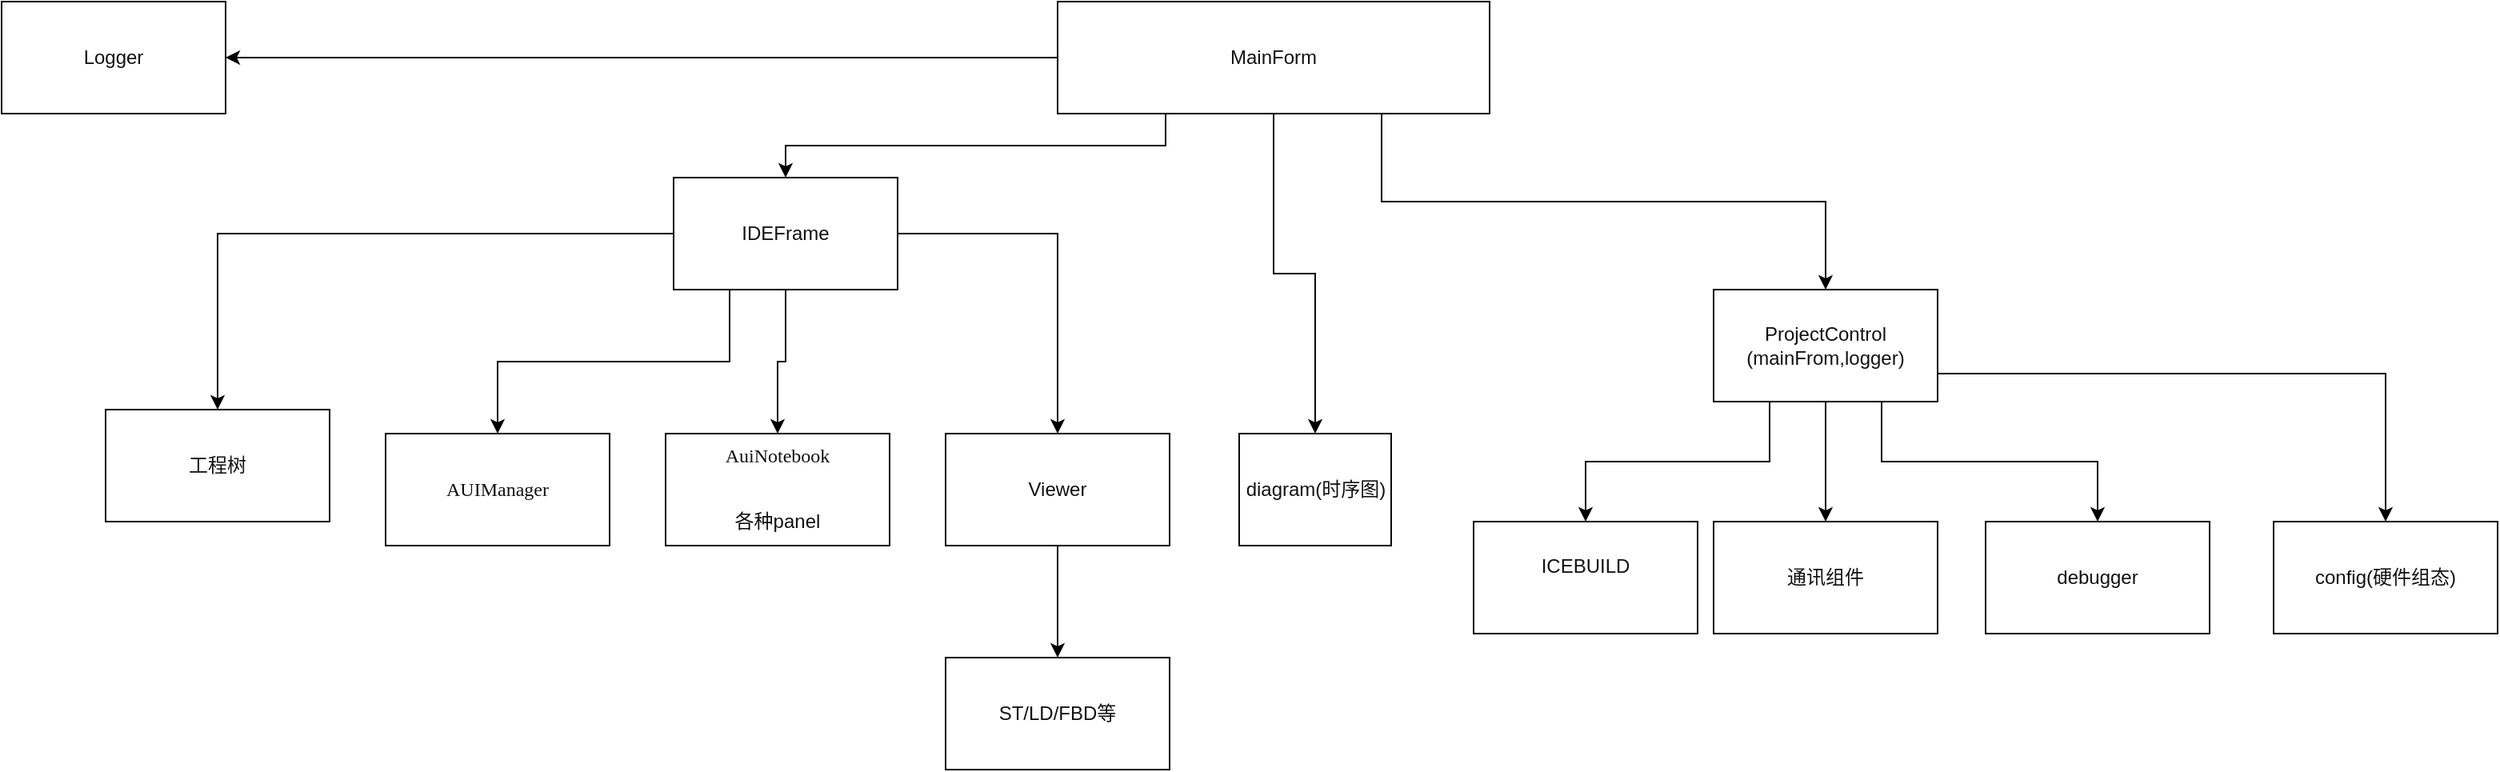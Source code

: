 <mxfile version="12.3.1" type="github" pages="1">
  <diagram id="YTI-wykyhFXnW_U7o8Pz" name="Page-1">
    <mxGraphModel dx="2198" dy="764" grid="1" gridSize="10" guides="1" tooltips="1" connect="1" arrows="1" fold="1" page="1" pageScale="1" pageWidth="827" pageHeight="1169" math="0" shadow="0">
      <root>
        <mxCell id="0"/>
        <mxCell id="1" parent="0"/>
        <mxCell id="JWwVjYSpnplKkP4Ghm3m-4" value="" style="edgeStyle=orthogonalEdgeStyle;rounded=0;orthogonalLoop=1;jettySize=auto;html=1;fontColor=#121212;exitX=0.25;exitY=1;exitDx=0;exitDy=0;" edge="1" parent="1" source="JWwVjYSpnplKkP4Ghm3m-2" target="JWwVjYSpnplKkP4Ghm3m-3">
          <mxGeometry relative="1" as="geometry"/>
        </mxCell>
        <mxCell id="JWwVjYSpnplKkP4Ghm3m-29" value="" style="edgeStyle=orthogonalEdgeStyle;rounded=0;orthogonalLoop=1;jettySize=auto;html=1;fontColor=#121212;" edge="1" parent="1" source="JWwVjYSpnplKkP4Ghm3m-2" target="JWwVjYSpnplKkP4Ghm3m-28">
          <mxGeometry relative="1" as="geometry"/>
        </mxCell>
        <mxCell id="JWwVjYSpnplKkP4Ghm3m-2" value="MainForm" style="rounded=0;whiteSpace=wrap;html=1;strokeColor=#000000;fontColor=#121212;" vertex="1" parent="1">
          <mxGeometry x="300" y="60" width="270" height="70" as="geometry"/>
        </mxCell>
        <mxCell id="JWwVjYSpnplKkP4Ghm3m-28" value="diagram(时序图)" style="rounded=0;whiteSpace=wrap;html=1;strokeColor=#000000;fontColor=#121212;" vertex="1" parent="1">
          <mxGeometry x="413.5" y="330" width="95" height="70" as="geometry"/>
        </mxCell>
        <mxCell id="JWwVjYSpnplKkP4Ghm3m-6" value="" style="edgeStyle=orthogonalEdgeStyle;rounded=0;orthogonalLoop=1;jettySize=auto;html=1;fontColor=#121212;exitX=0.25;exitY=1;exitDx=0;exitDy=0;" edge="1" parent="1" source="JWwVjYSpnplKkP4Ghm3m-3" target="JWwVjYSpnplKkP4Ghm3m-5">
          <mxGeometry relative="1" as="geometry"/>
        </mxCell>
        <mxCell id="JWwVjYSpnplKkP4Ghm3m-8" value="" style="edgeStyle=orthogonalEdgeStyle;rounded=0;orthogonalLoop=1;jettySize=auto;html=1;fontColor=#121212;" edge="1" parent="1" source="JWwVjYSpnplKkP4Ghm3m-3" target="JWwVjYSpnplKkP4Ghm3m-7">
          <mxGeometry relative="1" as="geometry"/>
        </mxCell>
        <mxCell id="JWwVjYSpnplKkP4Ghm3m-12" value="" style="edgeStyle=orthogonalEdgeStyle;rounded=0;orthogonalLoop=1;jettySize=auto;html=1;fontColor=#121212;exitX=0.75;exitY=1;exitDx=0;exitDy=0;" edge="1" parent="1" source="JWwVjYSpnplKkP4Ghm3m-2" target="JWwVjYSpnplKkP4Ghm3m-11">
          <mxGeometry relative="1" as="geometry"/>
        </mxCell>
        <mxCell id="JWwVjYSpnplKkP4Ghm3m-14" value="" style="edgeStyle=orthogonalEdgeStyle;rounded=0;orthogonalLoop=1;jettySize=auto;html=1;fontColor=#121212;exitX=0;exitY=0.5;exitDx=0;exitDy=0;" edge="1" parent="1" source="JWwVjYSpnplKkP4Ghm3m-2" target="JWwVjYSpnplKkP4Ghm3m-13">
          <mxGeometry relative="1" as="geometry"/>
        </mxCell>
        <mxCell id="JWwVjYSpnplKkP4Ghm3m-23" value="" style="edgeStyle=orthogonalEdgeStyle;rounded=0;orthogonalLoop=1;jettySize=auto;html=1;fontColor=#121212;" edge="1" parent="1" source="JWwVjYSpnplKkP4Ghm3m-3" target="JWwVjYSpnplKkP4Ghm3m-22">
          <mxGeometry relative="1" as="geometry"/>
        </mxCell>
        <mxCell id="JWwVjYSpnplKkP4Ghm3m-34" value="" style="edgeStyle=orthogonalEdgeStyle;rounded=0;orthogonalLoop=1;jettySize=auto;html=1;fontColor=#121212;" edge="1" parent="1" source="JWwVjYSpnplKkP4Ghm3m-3" target="JWwVjYSpnplKkP4Ghm3m-33">
          <mxGeometry relative="1" as="geometry"/>
        </mxCell>
        <mxCell id="JWwVjYSpnplKkP4Ghm3m-3" value="&lt;div&gt;IDEFrame&lt;/div&gt;" style="rounded=0;whiteSpace=wrap;html=1;strokeColor=#000000;fontColor=#121212;" vertex="1" parent="1">
          <mxGeometry x="60" y="170" width="140" height="70" as="geometry"/>
        </mxCell>
        <mxCell id="JWwVjYSpnplKkP4Ghm3m-33" value="工程树" style="rounded=0;whiteSpace=wrap;html=1;strokeColor=#000000;fontColor=#121212;" vertex="1" parent="1">
          <mxGeometry x="-295" y="315" width="140" height="70" as="geometry"/>
        </mxCell>
        <mxCell id="JWwVjYSpnplKkP4Ghm3m-25" value="" style="edgeStyle=orthogonalEdgeStyle;rounded=0;orthogonalLoop=1;jettySize=auto;html=1;fontColor=#121212;" edge="1" parent="1" source="JWwVjYSpnplKkP4Ghm3m-22" target="JWwVjYSpnplKkP4Ghm3m-24">
          <mxGeometry relative="1" as="geometry"/>
        </mxCell>
        <mxCell id="JWwVjYSpnplKkP4Ghm3m-22" value="&lt;div&gt;Viewer&lt;/div&gt;" style="rounded=0;whiteSpace=wrap;html=1;strokeColor=#000000;fontColor=#121212;" vertex="1" parent="1">
          <mxGeometry x="230" y="330" width="140" height="70" as="geometry"/>
        </mxCell>
        <mxCell id="JWwVjYSpnplKkP4Ghm3m-24" value="ST/LD/FBD等" style="rounded=0;whiteSpace=wrap;html=1;strokeColor=#000000;fontColor=#121212;" vertex="1" parent="1">
          <mxGeometry x="230" y="470" width="140" height="70" as="geometry"/>
        </mxCell>
        <mxCell id="JWwVjYSpnplKkP4Ghm3m-13" value="&lt;div&gt;Logger&lt;/div&gt;" style="rounded=0;whiteSpace=wrap;html=1;strokeColor=#000000;fontColor=#121212;" vertex="1" parent="1">
          <mxGeometry x="-360" y="60" width="140" height="70" as="geometry"/>
        </mxCell>
        <mxCell id="JWwVjYSpnplKkP4Ghm3m-16" value="" style="edgeStyle=orthogonalEdgeStyle;rounded=0;orthogonalLoop=1;jettySize=auto;html=1;fontColor=#121212;exitX=0.25;exitY=1;exitDx=0;exitDy=0;" edge="1" parent="1" source="JWwVjYSpnplKkP4Ghm3m-11" target="JWwVjYSpnplKkP4Ghm3m-15">
          <mxGeometry relative="1" as="geometry"/>
        </mxCell>
        <mxCell id="JWwVjYSpnplKkP4Ghm3m-18" value="" style="edgeStyle=orthogonalEdgeStyle;rounded=0;orthogonalLoop=1;jettySize=auto;html=1;fontColor=#121212;exitX=0.5;exitY=1;exitDx=0;exitDy=0;" edge="1" parent="1" source="JWwVjYSpnplKkP4Ghm3m-11" target="JWwVjYSpnplKkP4Ghm3m-17">
          <mxGeometry relative="1" as="geometry"/>
        </mxCell>
        <mxCell id="JWwVjYSpnplKkP4Ghm3m-20" value="" style="edgeStyle=orthogonalEdgeStyle;rounded=0;orthogonalLoop=1;jettySize=auto;html=1;fontColor=#121212;exitX=1;exitY=0.75;exitDx=0;exitDy=0;" edge="1" parent="1" source="JWwVjYSpnplKkP4Ghm3m-11" target="JWwVjYSpnplKkP4Ghm3m-19">
          <mxGeometry relative="1" as="geometry"/>
        </mxCell>
        <mxCell id="JWwVjYSpnplKkP4Ghm3m-32" value="" style="edgeStyle=orthogonalEdgeStyle;rounded=0;orthogonalLoop=1;jettySize=auto;html=1;fontColor=#121212;exitX=0.75;exitY=1;exitDx=0;exitDy=0;" edge="1" parent="1" source="JWwVjYSpnplKkP4Ghm3m-11" target="JWwVjYSpnplKkP4Ghm3m-31">
          <mxGeometry relative="1" as="geometry"/>
        </mxCell>
        <mxCell id="JWwVjYSpnplKkP4Ghm3m-11" value="&lt;div&gt;ProjectControl&lt;/div&gt;&lt;div&gt;(mainFrom,logger)&lt;/div&gt;" style="rounded=0;whiteSpace=wrap;html=1;strokeColor=#000000;fontColor=#121212;" vertex="1" parent="1">
          <mxGeometry x="710" y="240" width="140" height="70" as="geometry"/>
        </mxCell>
        <mxCell id="JWwVjYSpnplKkP4Ghm3m-31" value="debugger" style="rounded=0;whiteSpace=wrap;html=1;strokeColor=#000000;fontColor=#121212;" vertex="1" parent="1">
          <mxGeometry x="880" y="385" width="140" height="70" as="geometry"/>
        </mxCell>
        <mxCell id="JWwVjYSpnplKkP4Ghm3m-19" value="config(硬件组态)" style="rounded=0;whiteSpace=wrap;html=1;strokeColor=#000000;fontColor=#121212;" vertex="1" parent="1">
          <mxGeometry x="1060" y="385" width="140" height="70" as="geometry"/>
        </mxCell>
        <mxCell id="JWwVjYSpnplKkP4Ghm3m-17" value="通讯组件" style="rounded=0;whiteSpace=wrap;html=1;strokeColor=#000000;fontColor=#121212;" vertex="1" parent="1">
          <mxGeometry x="710" y="385" width="140" height="70" as="geometry"/>
        </mxCell>
        <mxCell id="JWwVjYSpnplKkP4Ghm3m-15" value="&lt;div&gt;ICEBUILD&lt;/div&gt;&lt;div&gt;&lt;br&gt;&lt;/div&gt;" style="rounded=0;whiteSpace=wrap;html=1;strokeColor=#000000;fontColor=#121212;" vertex="1" parent="1">
          <mxGeometry x="560" y="385" width="140" height="70" as="geometry"/>
        </mxCell>
        <mxCell id="JWwVjYSpnplKkP4Ghm3m-7" value="&lt;pre style=&quot;font-family: &amp;#34;宋体&amp;#34; ; font-size: 9pt&quot;&gt;&lt;span style=&quot;background-color: rgb(255 , 255 , 255)&quot;&gt;&lt;font color=&quot;#121212&quot;&gt;AuiNotebook&lt;/font&gt;&lt;/span&gt;&lt;/pre&gt;&lt;div&gt;&lt;br&gt;&lt;/div&gt;&lt;div&gt;各种panel&lt;/div&gt;&lt;div&gt;&lt;br&gt;&lt;/div&gt;" style="rounded=0;whiteSpace=wrap;html=1;strokeColor=#000000;fontColor=#121212;" vertex="1" parent="1">
          <mxGeometry x="55" y="330" width="140" height="70" as="geometry"/>
        </mxCell>
        <mxCell id="JWwVjYSpnplKkP4Ghm3m-5" value="&lt;pre style=&quot;font-family: &amp;#34;宋体&amp;#34; ; font-size: 9pt&quot;&gt;&lt;span style=&quot;background-color: rgb(255 , 255 , 255)&quot;&gt;&lt;font color=&quot;#121212&quot;&gt;AUIManager&lt;/font&gt;&lt;/span&gt;&lt;/pre&gt;" style="rounded=0;whiteSpace=wrap;html=1;strokeColor=#000000;fontColor=#121212;" vertex="1" parent="1">
          <mxGeometry x="-120" y="330" width="140" height="70" as="geometry"/>
        </mxCell>
      </root>
    </mxGraphModel>
  </diagram>
</mxfile>
